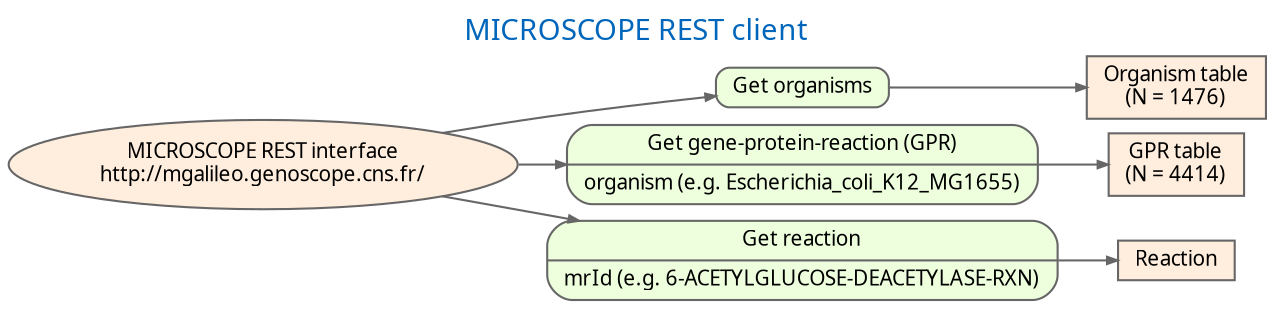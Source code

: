 digraph {

	graph [fontname="ArialBlack",fontsize="14", label="MICROSCOPE REST client" labelloc="t", fontcolor="#0066BB", nodesep="0.1", ranksep="0.2",  rankdir=LR];
	edge [fontname="ArialMT",fontsize="10",labelfontname="ArialMT",labelfontsize="10", arrowsize="0.5", color="#666666"];
	node [fontname="ArialMT",fontsize="10",shape=record,height="0.2", color="#666666"];


	microscope [shape="oval", style="filled", fillcolor="#FFEEDD", label="MICROSCOPE REST interface\nhttp://mgalileo.genoscope.cns.fr/"];

	## get the list of supported organisms
	microscope -> get_organisms
	get_organisms [shape="record", style="rounded,filled", fillcolor="#EEFFDD", label="{Get organisms}"]
	get_organisms -> organisms
	organisms [shape="rectangle", style="filled", fillcolor="#FFEEDD", label="Organism table\n(N = 1476)"];

	## get gene-protein-reaction table	
	microscope -> get_gpr
	get_gpr [shape="record", style="rounded,filled", fillcolor="#EEFFDD", label="{{Get gene-protein-reaction (GPR)|organism (e.g. Escherichia_coli_K12_MG1655)\l}}"]
	get_gpr -> gpr
	gpr [shape="rectangle", style="filled", fillcolor="#FFEEDD", label="GPR table\n(N = 4414)"];

	## Get attributes of a single reaction	
	microscope -> get_reaction
	get_reaction [shape="record", style="rounded,filled", fillcolor="#EEFFDD", label="{{Get reaction|mrId (e.g. 6-ACETYLGLUCOSE-DEACETYLASE-RXN)\l}}"]
	get_reaction -> reaction
	reaction [shape="rectangle", style="filled", fillcolor="#FFEEDD", label="Reaction"];
	
}
